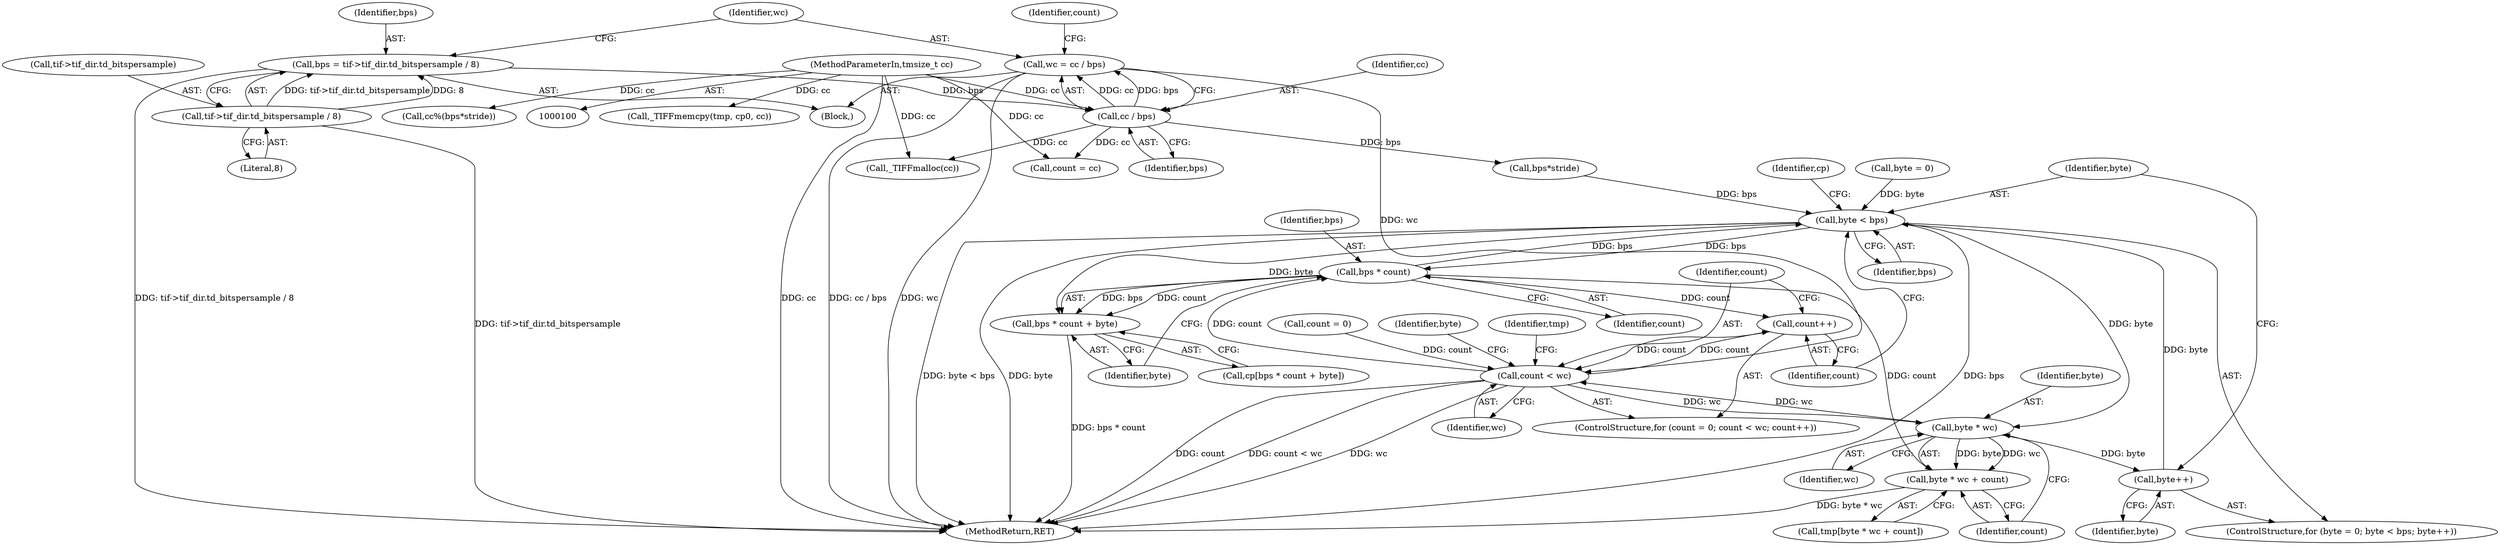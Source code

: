 digraph "0_libtiff_3ca657a8793dd011bf869695d72ad31c779c3cc1_3@integer" {
"1000123" [label="(Call,wc = cc / bps)"];
"1000125" [label="(Call,cc / bps)"];
"1000103" [label="(MethodParameterIn,tmsize_t cc)"];
"1000113" [label="(Call,bps = tif->tif_dir.td_bitspersample / 8)"];
"1000115" [label="(Call,tif->tif_dir.td_bitspersample / 8)"];
"1000206" [label="(Call,count < wc)"];
"1000209" [label="(Call,count++)"];
"1000227" [label="(Call,bps * count)"];
"1000217" [label="(Call,byte < bps)"];
"1000226" [label="(Call,bps * count + byte)"];
"1000234" [label="(Call,byte * wc)"];
"1000220" [label="(Call,byte++)"];
"1000233" [label="(Call,byte * wc + count)"];
"1000214" [label="(Call,byte = 0)"];
"1000193" [label="(Call,_TIFFmemcpy(tmp, cp0, cc))"];
"1000219" [label="(Identifier,bps)"];
"1000218" [label="(Identifier,byte)"];
"1000217" [label="(Call,byte < bps)"];
"1000213" [label="(ControlStructure,for (byte = 0; byte < bps; byte++))"];
"1000130" [label="(Identifier,count)"];
"1000129" [label="(Call,count = cc)"];
"1000149" [label="(Call,bps*stride)"];
"1000113" [label="(Call,bps = tif->tif_dir.td_bitspersample / 8)"];
"1000207" [label="(Identifier,count)"];
"1000114" [label="(Identifier,bps)"];
"1000202" [label="(ControlStructure,for (count = 0; count < wc; count++))"];
"1000208" [label="(Identifier,wc)"];
"1000235" [label="(Identifier,byte)"];
"1000203" [label="(Call,count = 0)"];
"1000125" [label="(Call,cc / bps)"];
"1000230" [label="(Identifier,byte)"];
"1000224" [label="(Call,cp[bps * count + byte])"];
"1000143" [label="(Call,_TIFFmalloc(cc))"];
"1000103" [label="(MethodParameterIn,tmsize_t cc)"];
"1000210" [label="(Identifier,count)"];
"1000115" [label="(Call,tif->tif_dir.td_bitspersample / 8)"];
"1000104" [label="(Block,)"];
"1000206" [label="(Call,count < wc)"];
"1000237" [label="(Identifier,count)"];
"1000126" [label="(Identifier,cc)"];
"1000226" [label="(Call,bps * count + byte)"];
"1000147" [label="(Call,cc%(bps*stride))"];
"1000220" [label="(Call,byte++)"];
"1000215" [label="(Identifier,byte)"];
"1000242" [label="(MethodReturn,RET)"];
"1000236" [label="(Identifier,wc)"];
"1000124" [label="(Identifier,wc)"];
"1000123" [label="(Call,wc = cc / bps)"];
"1000209" [label="(Call,count++)"];
"1000233" [label="(Call,byte * wc + count)"];
"1000116" [label="(Call,tif->tif_dir.td_bitspersample)"];
"1000228" [label="(Identifier,bps)"];
"1000227" [label="(Call,bps * count)"];
"1000231" [label="(Call,tmp[byte * wc + count])"];
"1000225" [label="(Identifier,cp)"];
"1000127" [label="(Identifier,bps)"];
"1000234" [label="(Call,byte * wc)"];
"1000121" [label="(Literal,8)"];
"1000239" [label="(Identifier,tmp)"];
"1000221" [label="(Identifier,byte)"];
"1000229" [label="(Identifier,count)"];
"1000123" -> "1000104"  [label="AST: "];
"1000123" -> "1000125"  [label="CFG: "];
"1000124" -> "1000123"  [label="AST: "];
"1000125" -> "1000123"  [label="AST: "];
"1000130" -> "1000123"  [label="CFG: "];
"1000123" -> "1000242"  [label="DDG: cc / bps"];
"1000123" -> "1000242"  [label="DDG: wc"];
"1000125" -> "1000123"  [label="DDG: cc"];
"1000125" -> "1000123"  [label="DDG: bps"];
"1000123" -> "1000206"  [label="DDG: wc"];
"1000125" -> "1000127"  [label="CFG: "];
"1000126" -> "1000125"  [label="AST: "];
"1000127" -> "1000125"  [label="AST: "];
"1000103" -> "1000125"  [label="DDG: cc"];
"1000113" -> "1000125"  [label="DDG: bps"];
"1000125" -> "1000129"  [label="DDG: cc"];
"1000125" -> "1000143"  [label="DDG: cc"];
"1000125" -> "1000149"  [label="DDG: bps"];
"1000103" -> "1000100"  [label="AST: "];
"1000103" -> "1000242"  [label="DDG: cc"];
"1000103" -> "1000129"  [label="DDG: cc"];
"1000103" -> "1000143"  [label="DDG: cc"];
"1000103" -> "1000147"  [label="DDG: cc"];
"1000103" -> "1000193"  [label="DDG: cc"];
"1000113" -> "1000104"  [label="AST: "];
"1000113" -> "1000115"  [label="CFG: "];
"1000114" -> "1000113"  [label="AST: "];
"1000115" -> "1000113"  [label="AST: "];
"1000124" -> "1000113"  [label="CFG: "];
"1000113" -> "1000242"  [label="DDG: tif->tif_dir.td_bitspersample / 8"];
"1000115" -> "1000113"  [label="DDG: tif->tif_dir.td_bitspersample"];
"1000115" -> "1000113"  [label="DDG: 8"];
"1000115" -> "1000121"  [label="CFG: "];
"1000116" -> "1000115"  [label="AST: "];
"1000121" -> "1000115"  [label="AST: "];
"1000115" -> "1000242"  [label="DDG: tif->tif_dir.td_bitspersample"];
"1000206" -> "1000202"  [label="AST: "];
"1000206" -> "1000208"  [label="CFG: "];
"1000207" -> "1000206"  [label="AST: "];
"1000208" -> "1000206"  [label="AST: "];
"1000215" -> "1000206"  [label="CFG: "];
"1000239" -> "1000206"  [label="CFG: "];
"1000206" -> "1000242"  [label="DDG: count"];
"1000206" -> "1000242"  [label="DDG: count < wc"];
"1000206" -> "1000242"  [label="DDG: wc"];
"1000209" -> "1000206"  [label="DDG: count"];
"1000203" -> "1000206"  [label="DDG: count"];
"1000234" -> "1000206"  [label="DDG: wc"];
"1000206" -> "1000209"  [label="DDG: count"];
"1000206" -> "1000227"  [label="DDG: count"];
"1000206" -> "1000234"  [label="DDG: wc"];
"1000209" -> "1000202"  [label="AST: "];
"1000209" -> "1000210"  [label="CFG: "];
"1000210" -> "1000209"  [label="AST: "];
"1000207" -> "1000209"  [label="CFG: "];
"1000227" -> "1000209"  [label="DDG: count"];
"1000227" -> "1000226"  [label="AST: "];
"1000227" -> "1000229"  [label="CFG: "];
"1000228" -> "1000227"  [label="AST: "];
"1000229" -> "1000227"  [label="AST: "];
"1000230" -> "1000227"  [label="CFG: "];
"1000227" -> "1000217"  [label="DDG: bps"];
"1000227" -> "1000226"  [label="DDG: bps"];
"1000227" -> "1000226"  [label="DDG: count"];
"1000217" -> "1000227"  [label="DDG: bps"];
"1000227" -> "1000233"  [label="DDG: count"];
"1000217" -> "1000213"  [label="AST: "];
"1000217" -> "1000219"  [label="CFG: "];
"1000218" -> "1000217"  [label="AST: "];
"1000219" -> "1000217"  [label="AST: "];
"1000225" -> "1000217"  [label="CFG: "];
"1000210" -> "1000217"  [label="CFG: "];
"1000217" -> "1000242"  [label="DDG: bps"];
"1000217" -> "1000242"  [label="DDG: byte < bps"];
"1000217" -> "1000242"  [label="DDG: byte"];
"1000220" -> "1000217"  [label="DDG: byte"];
"1000214" -> "1000217"  [label="DDG: byte"];
"1000149" -> "1000217"  [label="DDG: bps"];
"1000217" -> "1000226"  [label="DDG: byte"];
"1000217" -> "1000234"  [label="DDG: byte"];
"1000226" -> "1000224"  [label="AST: "];
"1000226" -> "1000230"  [label="CFG: "];
"1000230" -> "1000226"  [label="AST: "];
"1000224" -> "1000226"  [label="CFG: "];
"1000226" -> "1000242"  [label="DDG: bps * count"];
"1000234" -> "1000233"  [label="AST: "];
"1000234" -> "1000236"  [label="CFG: "];
"1000235" -> "1000234"  [label="AST: "];
"1000236" -> "1000234"  [label="AST: "];
"1000237" -> "1000234"  [label="CFG: "];
"1000234" -> "1000220"  [label="DDG: byte"];
"1000234" -> "1000233"  [label="DDG: byte"];
"1000234" -> "1000233"  [label="DDG: wc"];
"1000220" -> "1000213"  [label="AST: "];
"1000220" -> "1000221"  [label="CFG: "];
"1000221" -> "1000220"  [label="AST: "];
"1000218" -> "1000220"  [label="CFG: "];
"1000233" -> "1000231"  [label="AST: "];
"1000233" -> "1000237"  [label="CFG: "];
"1000237" -> "1000233"  [label="AST: "];
"1000231" -> "1000233"  [label="CFG: "];
"1000233" -> "1000242"  [label="DDG: byte * wc"];
}

